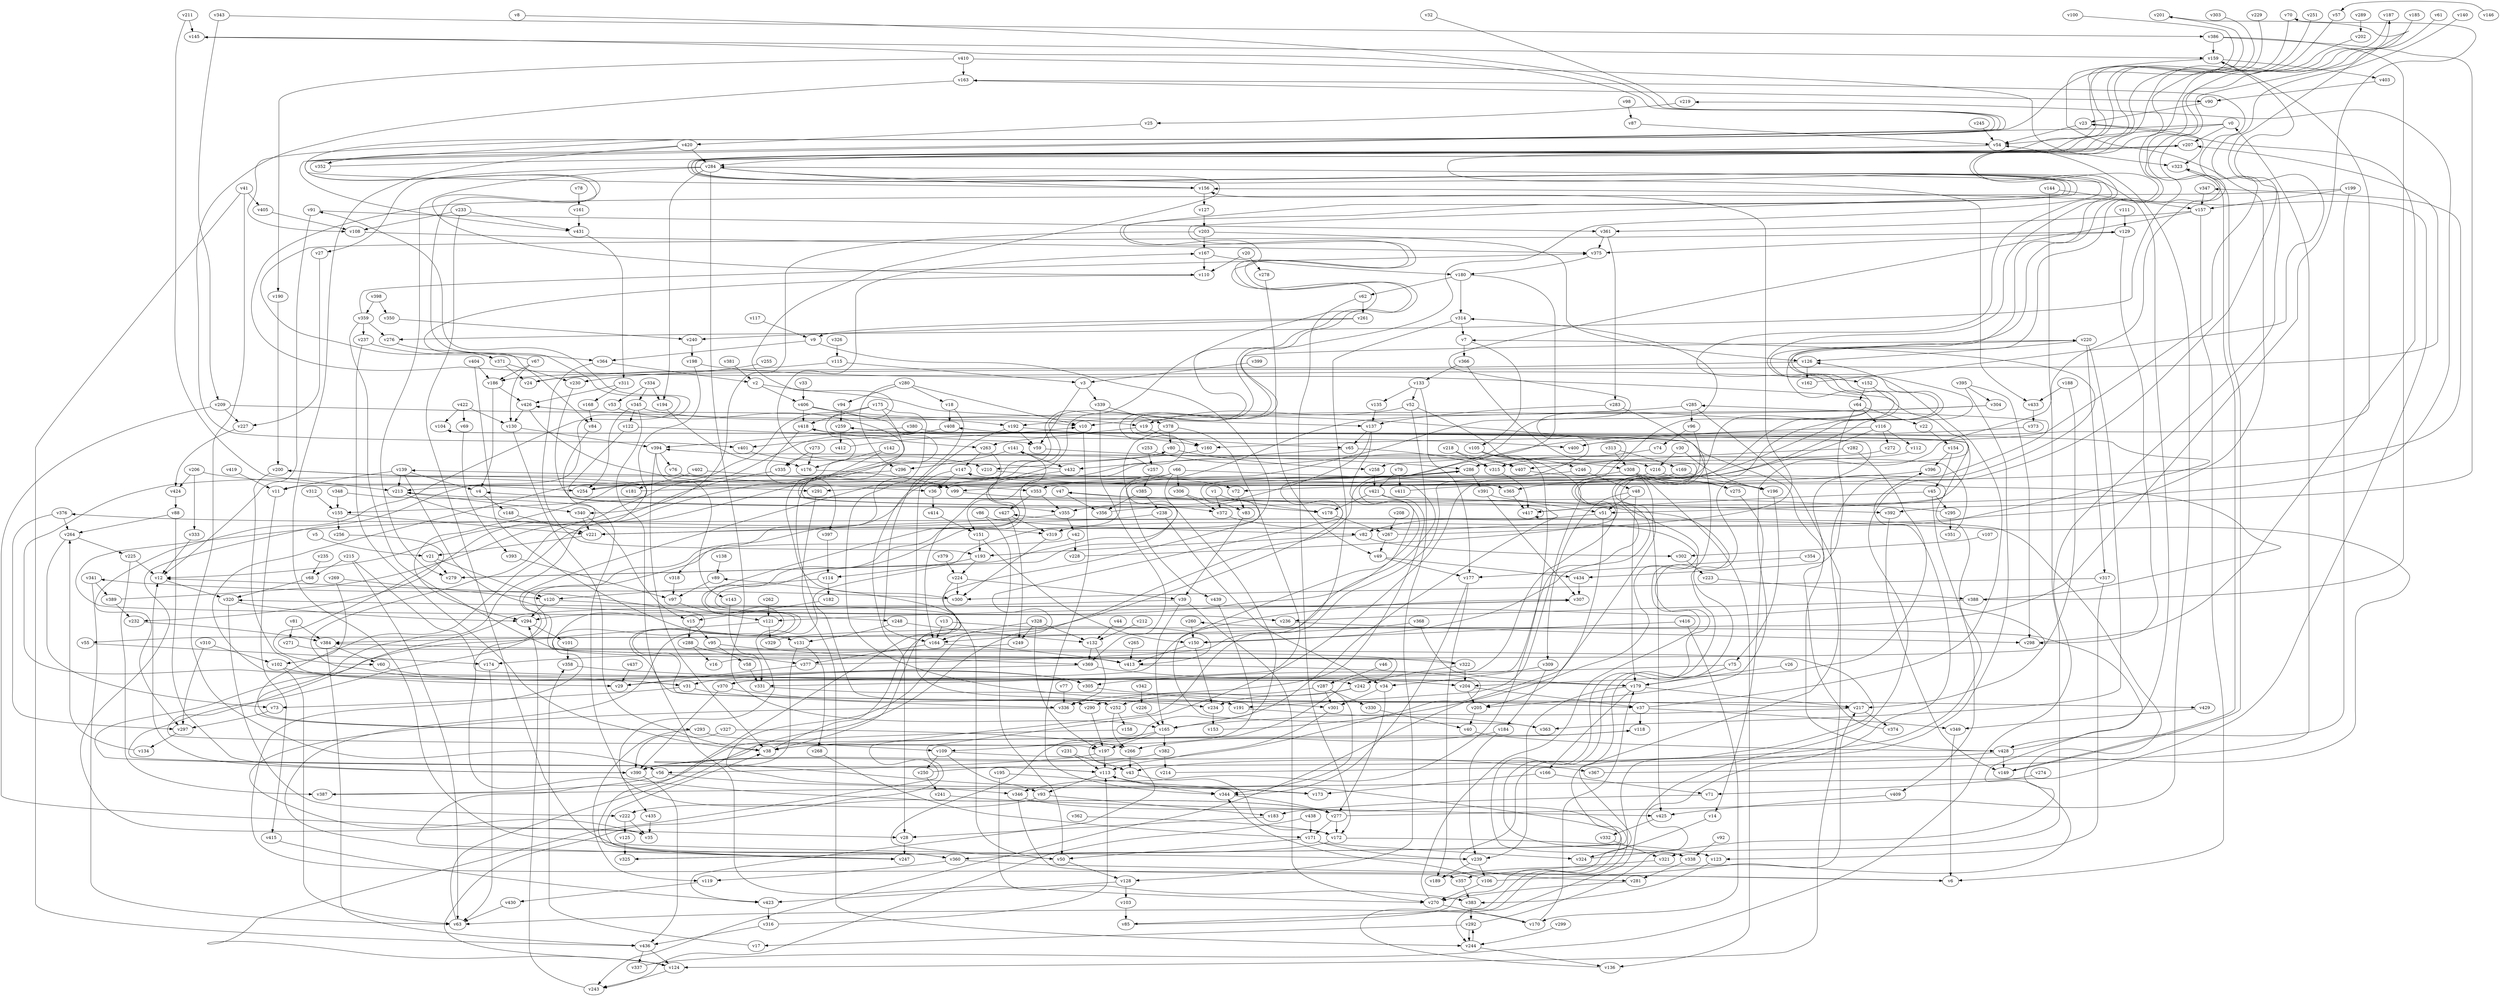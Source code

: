 // Benchmark game 655 - 440 vertices
// time_bound: 116
// targets: v46
digraph G {
    v0 [name="v0", player=1];
    v1 [name="v1", player=1];
    v2 [name="v2", player=0];
    v3 [name="v3", player=1];
    v4 [name="v4", player=0];
    v5 [name="v5", player=1];
    v6 [name="v6", player=0];
    v7 [name="v7", player=1];
    v8 [name="v8", player=1];
    v9 [name="v9", player=1];
    v10 [name="v10", player=1];
    v11 [name="v11", player=0];
    v12 [name="v12", player=1];
    v13 [name="v13", player=1];
    v14 [name="v14", player=0];
    v15 [name="v15", player=0];
    v16 [name="v16", player=1];
    v17 [name="v17", player=1];
    v18 [name="v18", player=0];
    v19 [name="v19", player=0];
    v20 [name="v20", player=1];
    v21 [name="v21", player=1];
    v22 [name="v22", player=0];
    v23 [name="v23", player=0];
    v24 [name="v24", player=1];
    v25 [name="v25", player=1];
    v26 [name="v26", player=0];
    v27 [name="v27", player=0];
    v28 [name="v28", player=1];
    v29 [name="v29", player=1];
    v30 [name="v30", player=0];
    v31 [name="v31", player=0];
    v32 [name="v32", player=1];
    v33 [name="v33", player=0];
    v34 [name="v34", player=0];
    v35 [name="v35", player=1];
    v36 [name="v36", player=1];
    v37 [name="v37", player=1];
    v38 [name="v38", player=0];
    v39 [name="v39", player=1];
    v40 [name="v40", player=1];
    v41 [name="v41", player=0];
    v42 [name="v42", player=1];
    v43 [name="v43", player=0];
    v44 [name="v44", player=1];
    v45 [name="v45", player=1];
    v46 [name="v46", player=0, target=1];
    v47 [name="v47", player=1];
    v48 [name="v48", player=1];
    v49 [name="v49", player=0];
    v50 [name="v50", player=0];
    v51 [name="v51", player=0];
    v52 [name="v52", player=0];
    v53 [name="v53", player=0];
    v54 [name="v54", player=0];
    v55 [name="v55", player=0];
    v56 [name="v56", player=1];
    v57 [name="v57", player=1];
    v58 [name="v58", player=0];
    v59 [name="v59", player=0];
    v60 [name="v60", player=0];
    v61 [name="v61", player=0];
    v62 [name="v62", player=0];
    v63 [name="v63", player=1];
    v64 [name="v64", player=0];
    v65 [name="v65", player=0];
    v66 [name="v66", player=0];
    v67 [name="v67", player=1];
    v68 [name="v68", player=0];
    v69 [name="v69", player=0];
    v70 [name="v70", player=0];
    v71 [name="v71", player=0];
    v72 [name="v72", player=0];
    v73 [name="v73", player=1];
    v74 [name="v74", player=1];
    v75 [name="v75", player=0];
    v76 [name="v76", player=1];
    v77 [name="v77", player=0];
    v78 [name="v78", player=1];
    v79 [name="v79", player=1];
    v80 [name="v80", player=0];
    v81 [name="v81", player=1];
    v82 [name="v82", player=1];
    v83 [name="v83", player=0];
    v84 [name="v84", player=1];
    v85 [name="v85", player=0];
    v86 [name="v86", player=1];
    v87 [name="v87", player=0];
    v88 [name="v88", player=0];
    v89 [name="v89", player=0];
    v90 [name="v90", player=1];
    v91 [name="v91", player=1];
    v92 [name="v92", player=1];
    v93 [name="v93", player=1];
    v94 [name="v94", player=0];
    v95 [name="v95", player=0];
    v96 [name="v96", player=0];
    v97 [name="v97", player=1];
    v98 [name="v98", player=1];
    v99 [name="v99", player=0];
    v100 [name="v100", player=0];
    v101 [name="v101", player=1];
    v102 [name="v102", player=1];
    v103 [name="v103", player=1];
    v104 [name="v104", player=0];
    v105 [name="v105", player=0];
    v106 [name="v106", player=0];
    v107 [name="v107", player=0];
    v108 [name="v108", player=0];
    v109 [name="v109", player=0];
    v110 [name="v110", player=0];
    v111 [name="v111", player=0];
    v112 [name="v112", player=1];
    v113 [name="v113", player=0];
    v114 [name="v114", player=0];
    v115 [name="v115", player=0];
    v116 [name="v116", player=1];
    v117 [name="v117", player=1];
    v118 [name="v118", player=1];
    v119 [name="v119", player=1];
    v120 [name="v120", player=0];
    v121 [name="v121", player=1];
    v122 [name="v122", player=0];
    v123 [name="v123", player=1];
    v124 [name="v124", player=0];
    v125 [name="v125", player=0];
    v126 [name="v126", player=1];
    v127 [name="v127", player=0];
    v128 [name="v128", player=0];
    v129 [name="v129", player=1];
    v130 [name="v130", player=0];
    v131 [name="v131", player=0];
    v132 [name="v132", player=0];
    v133 [name="v133", player=0];
    v134 [name="v134", player=0];
    v135 [name="v135", player=0];
    v136 [name="v136", player=1];
    v137 [name="v137", player=0];
    v138 [name="v138", player=0];
    v139 [name="v139", player=0];
    v140 [name="v140", player=0];
    v141 [name="v141", player=0];
    v142 [name="v142", player=1];
    v143 [name="v143", player=1];
    v144 [name="v144", player=0];
    v145 [name="v145", player=0];
    v146 [name="v146", player=0];
    v147 [name="v147", player=1];
    v148 [name="v148", player=0];
    v149 [name="v149", player=0];
    v150 [name="v150", player=1];
    v151 [name="v151", player=1];
    v152 [name="v152", player=1];
    v153 [name="v153", player=0];
    v154 [name="v154", player=0];
    v155 [name="v155", player=1];
    v156 [name="v156", player=0];
    v157 [name="v157", player=0];
    v158 [name="v158", player=0];
    v159 [name="v159", player=0];
    v160 [name="v160", player=1];
    v161 [name="v161", player=1];
    v162 [name="v162", player=0];
    v163 [name="v163", player=0];
    v164 [name="v164", player=1];
    v165 [name="v165", player=1];
    v166 [name="v166", player=1];
    v167 [name="v167", player=0];
    v168 [name="v168", player=1];
    v169 [name="v169", player=1];
    v170 [name="v170", player=0];
    v171 [name="v171", player=1];
    v172 [name="v172", player=1];
    v173 [name="v173", player=1];
    v174 [name="v174", player=1];
    v175 [name="v175", player=1];
    v176 [name="v176", player=0];
    v177 [name="v177", player=0];
    v178 [name="v178", player=0];
    v179 [name="v179", player=0];
    v180 [name="v180", player=1];
    v181 [name="v181", player=1];
    v182 [name="v182", player=1];
    v183 [name="v183", player=0];
    v184 [name="v184", player=1];
    v185 [name="v185", player=1];
    v186 [name="v186", player=0];
    v187 [name="v187", player=1];
    v188 [name="v188", player=1];
    v189 [name="v189", player=1];
    v190 [name="v190", player=0];
    v191 [name="v191", player=1];
    v192 [name="v192", player=1];
    v193 [name="v193", player=0];
    v194 [name="v194", player=0];
    v195 [name="v195", player=1];
    v196 [name="v196", player=1];
    v197 [name="v197", player=1];
    v198 [name="v198", player=0];
    v199 [name="v199", player=1];
    v200 [name="v200", player=0];
    v201 [name="v201", player=0];
    v202 [name="v202", player=1];
    v203 [name="v203", player=1];
    v204 [name="v204", player=1];
    v205 [name="v205", player=0];
    v206 [name="v206", player=1];
    v207 [name="v207", player=0];
    v208 [name="v208", player=0];
    v209 [name="v209", player=0];
    v210 [name="v210", player=1];
    v211 [name="v211", player=1];
    v212 [name="v212", player=1];
    v213 [name="v213", player=0];
    v214 [name="v214", player=0];
    v215 [name="v215", player=0];
    v216 [name="v216", player=0];
    v217 [name="v217", player=1];
    v218 [name="v218", player=1];
    v219 [name="v219", player=1];
    v220 [name="v220", player=0];
    v221 [name="v221", player=0];
    v222 [name="v222", player=0];
    v223 [name="v223", player=1];
    v224 [name="v224", player=1];
    v225 [name="v225", player=0];
    v226 [name="v226", player=1];
    v227 [name="v227", player=1];
    v228 [name="v228", player=1];
    v229 [name="v229", player=1];
    v230 [name="v230", player=0];
    v231 [name="v231", player=0];
    v232 [name="v232", player=1];
    v233 [name="v233", player=1];
    v234 [name="v234", player=0];
    v235 [name="v235", player=0];
    v236 [name="v236", player=1];
    v237 [name="v237", player=1];
    v238 [name="v238", player=0];
    v239 [name="v239", player=1];
    v240 [name="v240", player=0];
    v241 [name="v241", player=0];
    v242 [name="v242", player=1];
    v243 [name="v243", player=0];
    v244 [name="v244", player=0];
    v245 [name="v245", player=1];
    v246 [name="v246", player=0];
    v247 [name="v247", player=1];
    v248 [name="v248", player=1];
    v249 [name="v249", player=0];
    v250 [name="v250", player=1];
    v251 [name="v251", player=0];
    v252 [name="v252", player=0];
    v253 [name="v253", player=0];
    v254 [name="v254", player=1];
    v255 [name="v255", player=0];
    v256 [name="v256", player=1];
    v257 [name="v257", player=0];
    v258 [name="v258", player=1];
    v259 [name="v259", player=0];
    v260 [name="v260", player=0];
    v261 [name="v261", player=0];
    v262 [name="v262", player=0];
    v263 [name="v263", player=1];
    v264 [name="v264", player=1];
    v265 [name="v265", player=1];
    v266 [name="v266", player=0];
    v267 [name="v267", player=1];
    v268 [name="v268", player=0];
    v269 [name="v269", player=1];
    v270 [name="v270", player=0];
    v271 [name="v271", player=1];
    v272 [name="v272", player=1];
    v273 [name="v273", player=1];
    v274 [name="v274", player=1];
    v275 [name="v275", player=1];
    v276 [name="v276", player=1];
    v277 [name="v277", player=1];
    v278 [name="v278", player=0];
    v279 [name="v279", player=0];
    v280 [name="v280", player=1];
    v281 [name="v281", player=0];
    v282 [name="v282", player=0];
    v283 [name="v283", player=1];
    v284 [name="v284", player=0];
    v285 [name="v285", player=0];
    v286 [name="v286", player=1];
    v287 [name="v287", player=0];
    v288 [name="v288", player=0];
    v289 [name="v289", player=0];
    v290 [name="v290", player=0];
    v291 [name="v291", player=1];
    v292 [name="v292", player=0];
    v293 [name="v293", player=1];
    v294 [name="v294", player=0];
    v295 [name="v295", player=1];
    v296 [name="v296", player=1];
    v297 [name="v297", player=0];
    v298 [name="v298", player=1];
    v299 [name="v299", player=0];
    v300 [name="v300", player=0];
    v301 [name="v301", player=0];
    v302 [name="v302", player=1];
    v303 [name="v303", player=1];
    v304 [name="v304", player=1];
    v305 [name="v305", player=1];
    v306 [name="v306", player=0];
    v307 [name="v307", player=0];
    v308 [name="v308", player=1];
    v309 [name="v309", player=0];
    v310 [name="v310", player=1];
    v311 [name="v311", player=1];
    v312 [name="v312", player=1];
    v313 [name="v313", player=1];
    v314 [name="v314", player=1];
    v315 [name="v315", player=1];
    v316 [name="v316", player=0];
    v317 [name="v317", player=1];
    v318 [name="v318", player=1];
    v319 [name="v319", player=1];
    v320 [name="v320", player=0];
    v321 [name="v321", player=1];
    v322 [name="v322", player=1];
    v323 [name="v323", player=1];
    v324 [name="v324", player=1];
    v325 [name="v325", player=0];
    v326 [name="v326", player=1];
    v327 [name="v327", player=1];
    v328 [name="v328", player=0];
    v329 [name="v329", player=0];
    v330 [name="v330", player=0];
    v331 [name="v331", player=0];
    v332 [name="v332", player=1];
    v333 [name="v333", player=0];
    v334 [name="v334", player=1];
    v335 [name="v335", player=0];
    v336 [name="v336", player=1];
    v337 [name="v337", player=0];
    v338 [name="v338", player=0];
    v339 [name="v339", player=0];
    v340 [name="v340", player=1];
    v341 [name="v341", player=1];
    v342 [name="v342", player=0];
    v343 [name="v343", player=0];
    v344 [name="v344", player=0];
    v345 [name="v345", player=1];
    v346 [name="v346", player=1];
    v347 [name="v347", player=0];
    v348 [name="v348", player=1];
    v349 [name="v349", player=0];
    v350 [name="v350", player=0];
    v351 [name="v351", player=0];
    v352 [name="v352", player=0];
    v353 [name="v353", player=1];
    v354 [name="v354", player=0];
    v355 [name="v355", player=0];
    v356 [name="v356", player=0];
    v357 [name="v357", player=0];
    v358 [name="v358", player=1];
    v359 [name="v359", player=0];
    v360 [name="v360", player=0];
    v361 [name="v361", player=0];
    v362 [name="v362", player=0];
    v363 [name="v363", player=1];
    v364 [name="v364", player=1];
    v365 [name="v365", player=1];
    v366 [name="v366", player=0];
    v367 [name="v367", player=0];
    v368 [name="v368", player=0];
    v369 [name="v369", player=0];
    v370 [name="v370", player=1];
    v371 [name="v371", player=0];
    v372 [name="v372", player=1];
    v373 [name="v373", player=1];
    v374 [name="v374", player=1];
    v375 [name="v375", player=1];
    v376 [name="v376", player=1];
    v377 [name="v377", player=1];
    v378 [name="v378", player=0];
    v379 [name="v379", player=0];
    v380 [name="v380", player=0];
    v381 [name="v381", player=0];
    v382 [name="v382", player=0];
    v383 [name="v383", player=0];
    v384 [name="v384", player=1];
    v385 [name="v385", player=1];
    v386 [name="v386", player=1];
    v387 [name="v387", player=0];
    v388 [name="v388", player=0];
    v389 [name="v389", player=0];
    v390 [name="v390", player=0];
    v391 [name="v391", player=0];
    v392 [name="v392", player=1];
    v393 [name="v393", player=0];
    v394 [name="v394", player=0];
    v395 [name="v395", player=0];
    v396 [name="v396", player=0];
    v397 [name="v397", player=1];
    v398 [name="v398", player=1];
    v399 [name="v399", player=1];
    v400 [name="v400", player=1];
    v401 [name="v401", player=1];
    v402 [name="v402", player=0];
    v403 [name="v403", player=1];
    v404 [name="v404", player=0];
    v405 [name="v405", player=1];
    v406 [name="v406", player=0];
    v407 [name="v407", player=0];
    v408 [name="v408", player=0];
    v409 [name="v409", player=1];
    v410 [name="v410", player=0];
    v411 [name="v411", player=0];
    v412 [name="v412", player=1];
    v413 [name="v413", player=0];
    v414 [name="v414", player=1];
    v415 [name="v415", player=0];
    v416 [name="v416", player=0];
    v417 [name="v417", player=1];
    v418 [name="v418", player=1];
    v419 [name="v419", player=0];
    v420 [name="v420", player=1];
    v421 [name="v421", player=0];
    v422 [name="v422", player=0];
    v423 [name="v423", player=0];
    v424 [name="v424", player=1];
    v425 [name="v425", player=1];
    v426 [name="v426", player=0];
    v427 [name="v427", player=1];
    v428 [name="v428", player=1];
    v429 [name="v429", player=0];
    v430 [name="v430", player=1];
    v431 [name="v431", player=0];
    v432 [name="v432", player=0];
    v433 [name="v433", player=0];
    v434 [name="v434", player=1];
    v435 [name="v435", player=0];
    v436 [name="v436", player=0];
    v437 [name="v437", player=1];
    v438 [name="v438", player=1];
    v439 [name="v439", player=0];

    v0 -> v110 [constraint="t mod 3 == 2"];
    v1 -> v372;
    v2 -> v406;
    v3 -> v339;
    v4 -> v148;
    v5 -> v21;
    v6 -> v12 [constraint="t mod 3 == 0"];
    v7 -> v366;
    v8 -> v108 [constraint="t >= 4"];
    v9 -> v319;
    v10 -> v344;
    v11 -> v415;
    v12 -> v320;
    v13 -> v413 [constraint="t >= 5"];
    v14 -> v324;
    v15 -> v288;
    v16 -> v320 [constraint="t >= 4"];
    v17 -> v358;
    v18 -> v164;
    v19 -> v160;
    v20 -> v278;
    v21 -> v120;
    v22 -> v154;
    v23 -> v323 [constraint="t < 13"];
    v24 -> v207 [constraint="t < 8"];
    v25 -> v420;
    v26 -> v179;
    v27 -> v227;
    v28 -> v247;
    v29 -> v220 [constraint="t mod 4 == 3"];
    v30 -> v196;
    v31 -> v336;
    v32 -> v431 [constraint="t mod 3 == 2"];
    v33 -> v406;
    v34 -> v277;
    v35 -> v91 [constraint="t >= 2"];
    v36 -> v414;
    v37 -> v126;
    v38 -> v89 [constraint="t mod 4 == 3"];
    v39 -> v197 [constraint="t mod 2 == 1"];
    v40 -> v428;
    v41 -> v436;
    v42 -> v318 [constraint="t < 6"];
    v43 -> v172;
    v44 -> v132;
    v45 -> v295;
    v46 -> v287;
    v47 -> v55 [constraint="t >= 5"];
    v48 -> v309;
    v49 -> v177;
    v50 -> v4 [constraint="t >= 3"];
    v51 -> v82;
    v52 -> v128;
    v53 -> v178 [constraint="t mod 5 == 1"];
    v54 -> v284;
    v55 -> v174;
    v56 -> v387;
    v57 -> v370 [constraint="t < 12"];
    v58 -> v331;
    v59 -> v286;
    v60 -> v305;
    v61 -> v205 [constraint="t >= 5"];
    v62 -> v261;
    v63 -> v314 [constraint="t < 11"];
    v64 -> v22;
    v65 -> v315;
    v66 -> v36;
    v67 -> v129 [constraint="t >= 1"];
    v68 -> v320;
    v69 -> v393;
    v70 -> v65 [constraint="t >= 2"];
    v71 -> v183;
    v72 -> v83;
    v73 -> v297;
    v74 -> v315;
    v75 -> v179;
    v76 -> v36;
    v77 -> v336;
    v78 -> v161;
    v79 -> v411;
    v80 -> v258;
    v81 -> v384;
    v82 -> v193;
    v83 -> v39;
    v84 -> v355;
    v85 -> v7 [constraint="t mod 3 == 0"];
    v86 -> v50;
    v87 -> v54;
    v88 -> v390;
    v89 -> v97;
    v90 -> v23;
    v91 -> v12;
    v92 -> v338;
    v93 -> v183;
    v94 -> v259;
    v95 -> v369;
    v96 -> v150 [constraint="t mod 3 == 2"];
    v97 -> v121;
    v98 -> v87;
    v99 -> v338 [constraint="t mod 2 == 0"];
    v100 -> v297 [constraint="t < 10"];
    v101 -> v358;
    v102 -> v29;
    v103 -> v85;
    v104 -> v319 [constraint="t >= 3"];
    v105 -> v191;
    v106 -> v217;
    v107 -> v302;
    v108 -> v375;
    v109 -> v367;
    v110 -> v84 [constraint="t >= 2"];
    v111 -> v129;
    v112 -> v360 [constraint="t < 10"];
    v113 -> v93;
    v114 -> v182;
    v115 -> v24;
    v116 -> v173 [constraint="t < 8"];
    v117 -> v9;
    v118 -> v38;
    v119 -> v430;
    v120 -> v38 [constraint="t mod 2 == 0"];
    v121 -> v113 [constraint="t >= 2"];
    v122 -> v59;
    v123 -> v383;
    v124 -> v426 [constraint="t >= 4"];
    v125 -> v325;
    v126 -> v162;
    v127 -> v203;
    v128 -> v423;
    v129 -> v298;
    v130 -> v38;
    v131 -> v390;
    v132 -> v336;
    v133 -> v135;
    v134 -> v264;
    v135 -> v137;
    v136 -> v384 [constraint="t mod 4 == 2"];
    v137 -> v65;
    v138 -> v89;
    v139 -> v236;
    v140 -> v244 [constraint="t < 9"];
    v141 -> v432;
    v142 -> v300;
    v143 -> v331;
    v144 -> v321;
    v145 -> v159;
    v146 -> v57 [constraint="t >= 3"];
    v147 -> v36;
    v148 -> v221;
    v149 -> v323 [constraint="t mod 5 == 3"];
    v150 -> v413;
    v151 -> v193;
    v152 -> v51;
    v153 -> v408 [constraint="t >= 4"];
    v154 -> v45;
    v155 -> v221;
    v156 -> v145 [constraint="t mod 4 == 3"];
    v157 -> v279 [constraint="t mod 4 == 2"];
    v158 -> v247 [constraint="t < 10"];
    v159 -> v403;
    v160 -> v210;
    v161 -> v431;
    v162 -> v159 [constraint="t >= 3"];
    v163 -> v90;
    v164 -> v377;
    v165 -> v197;
    v166 -> v71;
    v167 -> v110;
    v168 -> v84;
    v169 -> v179 [constraint="t >= 3"];
    v170 -> v63 [constraint="t mod 5 == 0"];
    v171 -> v50;
    v172 -> v360;
    v173 -> v118 [constraint="t mod 4 == 0"];
    v174 -> v63;
    v175 -> v294 [constraint="t >= 1"];
    v176 -> v99;
    v177 -> v344;
    v178 -> v267;
    v179 -> v166;
    v180 -> v314;
    v181 -> v187 [constraint="t mod 2 == 1"];
    v182 -> v15;
    v183 -> v28;
    v184 -> v239;
    v185 -> v276 [constraint="t >= 2"];
    v186 -> v426;
    v187 -> v243 [constraint="t < 10"];
    v188 -> v433;
    v189 -> v260 [constraint="t < 10"];
    v190 -> v200;
    v191 -> v363;
    v192 -> v59;
    v193 -> v114;
    v194 -> v176;
    v195 -> v383;
    v196 -> v75;
    v197 -> v56;
    v198 -> v124 [constraint="t >= 1"];
    v199 -> v152 [constraint="t mod 4 == 1"];
    v200 -> v31;
    v201 -> v305 [constraint="t < 15"];
    v202 -> v370 [constraint="t < 7"];
    v203 -> v340;
    v204 -> v205;
    v205 -> v40;
    v206 -> v333;
    v207 -> v322 [constraint="t < 7"];
    v208 -> v267;
    v209 -> v28;
    v210 -> v196;
    v211 -> v213;
    v212 -> v132;
    v213 -> v340;
    v214 -> v376 [constraint="t mod 2 == 0"];
    v215 -> v63;
    v216 -> v365;
    v217 -> v374;
    v218 -> v315;
    v219 -> v25;
    v220 -> v37 [constraint="t < 12"];
    v221 -> v21;
    v222 -> v125;
    v223 -> v388;
    v224 -> v39;
    v225 -> v387;
    v226 -> v165;
    v227 -> v424;
    v228 -> v394 [constraint="t mod 2 == 1"];
    v229 -> v113 [constraint="t < 14"];
    v230 -> v372;
    v231 -> v113;
    v232 -> v384;
    v233 -> v431;
    v234 -> v153;
    v235 -> v68;
    v236 -> v298;
    v237 -> v364;
    v238 -> v221;
    v239 -> v189;
    v240 -> v198;
    v241 -> v425;
    v242 -> v234;
    v243 -> v294;
    v244 -> v292;
    v245 -> v54;
    v246 -> v247 [constraint="t < 13"];
    v247 -> v38 [constraint="t >= 1"];
    v248 -> v132;
    v249 -> v174;
    v250 -> v104 [constraint="t < 10"];
    v251 -> v11 [constraint="t < 11"];
    v252 -> v158;
    v253 -> v407;
    v254 -> v286;
    v255 -> v230;
    v256 -> v232 [constraint="t >= 3"];
    v257 -> v335 [constraint="t mod 5 == 2"];
    v258 -> v421;
    v259 -> v412;
    v260 -> v150;
    v261 -> v240;
    v262 -> v121;
    v263 -> v164;
    v264 -> v225;
    v265 -> v413;
    v266 -> v43;
    v267 -> v49;
    v268 -> v171;
    v269 -> v102;
    v270 -> v418 [constraint="t < 7"];
    v271 -> v423 [constraint="t mod 3 == 2"];
    v272 -> v286;
    v273 -> v176;
    v274 -> v71;
    v275 -> v14;
    v276 -> v371;
    v277 -> v54;
    v278 -> v49;
    v279 -> v213 [constraint="t mod 4 == 0"];
    v280 -> v94;
    v281 -> v270;
    v282 -> v204;
    v283 -> v428;
    v284 -> v433;
    v285 -> v124;
    v286 -> v254;
    v287 -> v301;
    v288 -> v16;
    v289 -> v202;
    v290 -> v197;
    v291 -> v244;
    v292 -> v396 [constraint="t < 11"];
    v293 -> v80 [constraint="t mod 3 == 2"];
    v294 -> v101;
    v295 -> v47 [constraint="t >= 3"];
    v296 -> v31 [constraint="t mod 2 == 0"];
    v297 -> v134;
    v298 -> v23 [constraint="t >= 3"];
    v299 -> v244;
    v300 -> v341 [constraint="t < 13"];
    v301 -> v113;
    v302 -> v223;
    v303 -> v242 [constraint="t mod 3 == 1"];
    v304 -> v277 [constraint="t mod 3 == 1"];
    v305 -> v217 [constraint="t >= 2"];
    v306 -> v83;
    v307 -> v121;
    v308 -> v275;
    v309 -> v184;
    v310 -> v297;
    v311 -> v426;
    v312 -> v155;
    v313 -> v308;
    v314 -> v7;
    v315 -> v417;
    v316 -> v113;
    v317 -> v123;
    v318 -> v97;
    v319 -> v300;
    v320 -> v222;
    v321 -> v357;
    v322 -> v307 [constraint="t mod 3 == 2"];
    v323 -> v149;
    v324 -> v427 [constraint="t < 5"];
    v325 -> v113 [constraint="t >= 5"];
    v326 -> v115;
    v327 -> v390;
    v328 -> v164;
    v329 -> v70 [constraint="t < 8"];
    v330 -> v40;
    v331 -> v191;
    v332 -> v321;
    v333 -> v12;
    v334 -> v194;
    v335 -> v60 [constraint="t >= 4"];
    v336 -> v35 [constraint="t >= 1"];
    v337 -> v201 [constraint="t mod 2 == 0"];
    v338 -> v259 [constraint="t < 12"];
    v339 -> v378;
    v340 -> v221;
    v341 -> v389;
    v342 -> v226;
    v343 -> v386;
    v344 -> v277;
    v345 -> v122;
    v346 -> v85 [constraint="t < 10"];
    v347 -> v157;
    v348 -> v293 [constraint="t >= 3"];
    v349 -> v6;
    v350 -> v240;
    v351 -> v141 [constraint="t >= 5"];
    v352 -> v207 [constraint="t >= 1"];
    v353 -> v427;
    v354 -> v177;
    v355 -> v248 [constraint="t >= 3"];
    v356 -> v219 [constraint="t >= 1"];
    v357 -> v383;
    v358 -> v179;
    v359 -> v375 [constraint="t >= 2"];
    v360 -> v6;
    v361 -> v283;
    v362 -> v172;
    v363 -> v307 [constraint="t < 15"];
    v364 -> v193;
    v365 -> v417;
    v366 -> v133;
    v367 -> v0;
    v368 -> v179;
    v369 -> v31;
    v370 -> v390;
    v371 -> v24;
    v372 -> v281 [constraint="t mod 5 == 1"];
    v373 -> v160;
    v374 -> v285 [constraint="t mod 3 == 1"];
    v375 -> v180;
    v376 -> v297;
    v377 -> v139 [constraint="t mod 3 == 2"];
    v378 -> v439;
    v379 -> v224;
    v380 -> v315 [constraint="t mod 5 == 3"];
    v381 -> v2;
    v382 -> v214;
    v383 -> v292;
    v384 -> v60;
    v385 -> v356;
    v386 -> v388;
    v387 -> v156 [constraint="t < 6"];
    v388 -> v147 [constraint="t >= 2"];
    v389 -> v200 [constraint="t mod 4 == 0"];
    v390 -> v436;
    v391 -> v51;
    v392 -> v149;
    v393 -> v97;
    v394 -> v143;
    v395 -> v43;
    v396 -> v72;
    v397 -> v114;
    v398 -> v359;
    v399 -> v3;
    v400 -> v163 [constraint="t mod 2 == 0"];
    v401 -> v210;
    v402 -> v181;
    v403 -> v90;
    v404 -> v186;
    v405 -> v108;
    v406 -> v178 [constraint="t < 11"];
    v407 -> v417 [constraint="t < 5"];
    v408 -> v12 [constraint="t < 14"];
    v409 -> v425;
    v410 -> v163;
    v411 -> v347 [constraint="t >= 3"];
    v412 -> v10 [constraint="t mod 4 == 1"];
    v413 -> v390 [constraint="t >= 2"];
    v414 -> v151;
    v415 -> v423;
    v416 -> v150;
    v417 -> v417;
    v418 -> v397;
    v419 -> v11;
    v420 -> v239;
    v421 -> v178;
    v422 -> v69;
    v423 -> v316;
    v424 -> v88;
    v425 -> v332;
    v426 -> v130;
    v427 -> v319;
    v428 -> v325 [constraint="t < 6"];
    v429 -> v349;
    v430 -> v63;
    v431 -> v311;
    v432 -> v429 [constraint="t >= 2"];
    v433 -> v373;
    v434 -> v307;
    v435 -> v35;
    v436 -> v124;
    v437 -> v29;
    v438 -> v243 [constraint="t < 7"];
    v439 -> v38;
    v285 -> v10;
    v428 -> v284;
    v19 -> v263;
    v242 -> v290;
    v206 -> v424;
    v154 -> v396;
    v237 -> v38;
    v328 -> v132;
    v66 -> v365;
    v164 -> v413;
    v23 -> v54;
    v21 -> v279;
    v197 -> v113;
    v206 -> v254;
    v96 -> v74;
    v421 -> v336;
    v359 -> v276;
    v45 -> v417;
    v109 -> v93;
    v171 -> v239;
    v355 -> v42;
    v7 -> v105;
    v115 -> v3;
    v116 -> v213;
    v295 -> v351;
    v199 -> v157;
    v37 -> v118;
    v137 -> v294;
    v346 -> v357;
    v364 -> v2;
    v371 -> v230;
    v50 -> v128;
    v155 -> v256;
    v180 -> v62;
    v222 -> v35;
    v121 -> v329;
    v410 -> v190;
    v404 -> v131;
    v147 -> v252;
    v341 -> v63;
    v86 -> v82;
    v179 -> v217;
    v67 -> v186;
    v306 -> v372;
    v175 -> v418;
    v128 -> v103;
    v263 -> v147;
    v66 -> v306;
    v308 -> v136;
    v282 -> v407;
    v292 -> v244;
    v386 -> v159;
    v224 -> v50;
    v156 -> v127;
    v261 -> v9;
    v376 -> v264;
    v45 -> v409;
    v250 -> v241;
    v114 -> v120;
    v410 -> v323;
    v389 -> v232;
    v339 -> v369;
    v277 -> v172;
    v215 -> v68;
    v195 -> v173;
    v200 -> v291;
    v386 -> v392;
    v398 -> v350;
    v151 -> v150;
    v37 -> v349;
    v286 -> v391;
    v105 -> v246;
    v75 -> v305;
    v259 -> v400;
    v204 -> v37;
    v91 -> v361;
    v395 -> v304;
    v348 -> v155;
    v233 -> v108;
    v62 -> v172;
    v0 -> v54;
    v192 -> v160;
    v284 -> v194;
    v124 -> v243;
    v320 -> v294;
    v257 -> v385;
    v384 -> v436;
    v30 -> v216;
    v402 -> v353;
    v139 -> v11;
    v172 -> v123;
    v361 -> v375;
    v171 -> v324;
    v170 -> v179;
    v338 -> v281;
    v418 -> v263;
    v427 -> v249;
    v231 -> v43;
    v66 -> v165;
    v246 -> v48;
    v334 -> v53;
    v267 -> v156;
    v177 -> v189;
    v390 -> v12;
    v42 -> v228;
    v49 -> v434;
    v378 -> v331;
    v144 -> v157;
    v116 -> v272;
    v366 -> v216;
    v420 -> v284;
    v48 -> v51;
    v199 -> v428;
    v284 -> v27;
    v334 -> v345;
    v220 -> v126;
    v41 -> v405;
    v328 -> v249;
    v408 -> v401;
    v285 -> v96;
    v284 -> v165;
    v225 -> v12;
    v106 -> v270;
    v157 -> v361;
    v322 -> v242;
    v273 -> v335;
    v270 -> v170;
    v137 -> v355;
    v64 -> v434;
    v313 -> v169;
    v420 -> v352;
    v120 -> v294;
    v345 -> v10;
    v426 -> v72;
    v39 -> v165;
    v139 -> v213;
    v213 -> v319;
    v216 -> v275;
    v422 -> v130;
    v317 -> v300;
    v132 -> v369;
    v394 -> v38;
    v288 -> v377;
    v129 -> v375;
    v116 -> v112;
    v394 -> v76;
    v284 -> v156;
    v238 -> v34;
    v368 -> v164;
    v209 -> v227;
    v184 -> v266;
    v52 -> v308;
    v51 -> v205;
    v264 -> v73;
    v165 -> v109;
    v203 -> v126;
    v269 -> v120;
    v109 -> v250;
    v39 -> v270;
    v157 -> v6;
    v280 -> v10;
    v436 -> v337;
    v122 -> v435;
    v283 -> v137;
    v378 -> v80;
    v133 -> v52;
    v198 -> v155;
    v292 -> v17;
    v142 -> v176;
    v248 -> v131;
    v380 -> v394;
    v169 -> v196;
    v215 -> v277;
    v175 -> v290;
    v314 -> v384;
    v432 -> v167;
    v370 -> v234;
    v340 -> v15;
    v159 -> v400;
    v31 -> v73;
    v416 -> v170;
    v309 -> v34;
    v165 -> v382;
    v286 -> v291;
    v65 -> v432;
    v287 -> v330;
    v130 -> v394;
    v287 -> v344;
    v304 -> v192;
    v81 -> v271;
    v18 -> v408;
    v422 -> v104;
    v377 -> v29;
    v308 -> v425;
    v79 -> v421;
    v95 -> v58;
    v233 -> v360;
    v47 -> v356;
    v193 -> v224;
    v211 -> v145;
    v327 -> v266;
    v220 -> v317;
    v385 -> v238;
    v66 -> v99;
    v167 -> v180;
    v406 -> v418;
    v163 -> v401;
    v88 -> v264;
    v345 -> v270;
    v166 -> v173;
    v293 -> v119;
    v308 -> v353;
    v359 -> v237;
    v186 -> v4;
    v34 -> v301;
    v277 -> v171;
    v152 -> v64;
    v311 -> v168;
    v3 -> v59;
    v179 -> v239;
    v406 -> v19;
    v218 -> v407;
    v224 -> v300;
    v159 -> v221;
    v203 -> v167;
    v345 -> v254;
    v428 -> v149;
    v52 -> v19;
    v244 -> v136;
    v353 -> v355;
    v284 -> v279;
    v106 -> v344;
    v0 -> v207;
    v175 -> v301;
    v192 -> v28;
    v252 -> v266;
    v139 -> v4;
    v382 -> v390;
    v1 -> v178;
    v280 -> v296;
    v133 -> v177;
    v102 -> v63;
    v113 -> v344;
    v220 -> v363;
    v395 -> v298;
    v15 -> v95;
    v41 -> v56;
    v105 -> v346;
    v359 -> v413;
    v391 -> v307;
    v150 -> v234;
    v421 -> v392;
    v126 -> v186;
    v360 -> v119;
    v253 -> v257;
    v2 -> v137;
    v310 -> v102;
    v217 -> v165;
    v316 -> v436;
    v388 -> v236;
    v9 -> v364;
    v56 -> v346;
    v322 -> v204;
    v293 -> v109;
    v93 -> v222;
    v438 -> v171;
    v48 -> v179;
    v328 -> v197;
    v13 -> v164;
    v209 -> v192;
    v141 -> v151;
    v64 -> v116;
    v188 -> v217;
    v20 -> v110;
    v239 -> v106;
    v141 -> v296;
    v131 -> v268;
    v280 -> v18;
    v82 -> v302;
    v67 -> v130;
    v343 -> v209;
    v287 -> v252;
    v369 -> v204;
    v180 -> v258;
}
